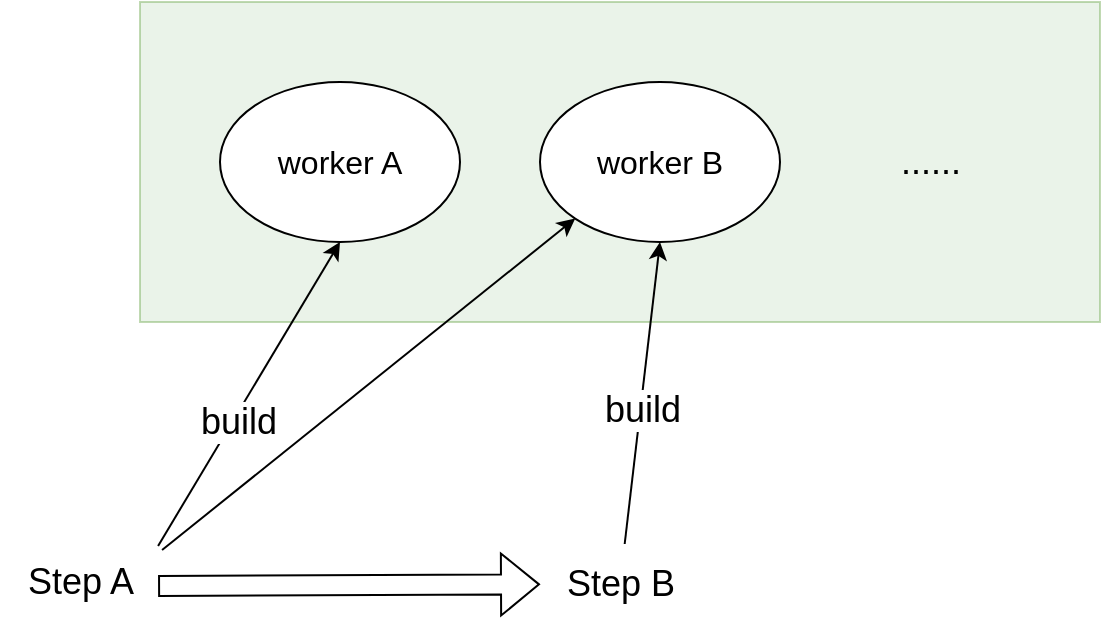<mxfile version="22.1.17" type="github">
  <diagram name="Page-1" id="IX7bTFeNPfnCQBi6kF2d">
    <mxGraphModel dx="1242" dy="859" grid="1" gridSize="10" guides="1" tooltips="1" connect="1" arrows="1" fold="1" page="1" pageScale="1" pageWidth="850" pageHeight="1100" math="0" shadow="0">
      <root>
        <mxCell id="0" />
        <mxCell id="1" parent="0" />
        <mxCell id="WicIVQo8cJHqDoPiG--3-4" value="" style="rounded=0;whiteSpace=wrap;html=1;fillColor=#d5e8d4;opacity=50;strokeWidth=1;strokeColor=#82b366;" vertex="1" parent="1">
          <mxGeometry x="120" y="40" width="480" height="160" as="geometry" />
        </mxCell>
        <mxCell id="WicIVQo8cJHqDoPiG--3-5" value="&lt;font style=&quot;font-size: 16px;&quot;&gt;worker A&lt;/font&gt;" style="ellipse;whiteSpace=wrap;html=1;" vertex="1" parent="1">
          <mxGeometry x="160" y="80" width="120" height="80" as="geometry" />
        </mxCell>
        <mxCell id="WicIVQo8cJHqDoPiG--3-6" value="&lt;font style=&quot;font-size: 16px;&quot;&gt;worker B&lt;/font&gt;" style="ellipse;whiteSpace=wrap;html=1;" vertex="1" parent="1">
          <mxGeometry x="320" y="80" width="120" height="80" as="geometry" />
        </mxCell>
        <mxCell id="WicIVQo8cJHqDoPiG--3-8" value="&lt;font style=&quot;font-size: 18px;&quot;&gt;......&lt;/font&gt;" style="text;html=1;align=center;verticalAlign=middle;resizable=0;points=[];autosize=1;strokeColor=none;fillColor=none;" vertex="1" parent="1">
          <mxGeometry x="490" y="100" width="50" height="40" as="geometry" />
        </mxCell>
        <mxCell id="WicIVQo8cJHqDoPiG--3-9" value="&lt;font style=&quot;font-size: 18px;&quot;&gt;Step A&lt;br&gt;&lt;/font&gt;" style="text;html=1;align=center;verticalAlign=middle;resizable=0;points=[];autosize=1;strokeColor=none;fillColor=none;" vertex="1" parent="1">
          <mxGeometry x="50" y="310" width="80" height="40" as="geometry" />
        </mxCell>
        <mxCell id="WicIVQo8cJHqDoPiG--3-10" value="&lt;font style=&quot;font-size: 18px;&quot;&gt;Step B&lt;br&gt;&lt;/font&gt;" style="text;html=1;align=center;verticalAlign=middle;resizable=0;points=[];autosize=1;strokeColor=none;fillColor=none;" vertex="1" parent="1">
          <mxGeometry x="320" y="311" width="80" height="40" as="geometry" />
        </mxCell>
        <mxCell id="WicIVQo8cJHqDoPiG--3-12" value="" style="endArrow=classic;html=1;rounded=0;entryX=0.5;entryY=1;entryDx=0;entryDy=0;exitX=0.988;exitY=0.05;exitDx=0;exitDy=0;exitPerimeter=0;" edge="1" parent="1" source="WicIVQo8cJHqDoPiG--3-9" target="WicIVQo8cJHqDoPiG--3-5">
          <mxGeometry width="50" height="50" relative="1" as="geometry">
            <mxPoint x="400" y="470" as="sourcePoint" />
            <mxPoint x="450" y="420" as="targetPoint" />
          </mxGeometry>
        </mxCell>
        <mxCell id="WicIVQo8cJHqDoPiG--3-15" value="&lt;font style=&quot;font-size: 18px;&quot;&gt;build&lt;/font&gt;" style="edgeLabel;html=1;align=center;verticalAlign=middle;resizable=0;points=[];" vertex="1" connectable="0" parent="WicIVQo8cJHqDoPiG--3-12">
          <mxGeometry x="-0.168" y="-2" relative="1" as="geometry">
            <mxPoint as="offset" />
          </mxGeometry>
        </mxCell>
        <mxCell id="WicIVQo8cJHqDoPiG--3-13" value="" style="endArrow=classic;html=1;rounded=0;entryX=0.5;entryY=1;entryDx=0;entryDy=0;" edge="1" parent="1" source="WicIVQo8cJHqDoPiG--3-10" target="WicIVQo8cJHqDoPiG--3-6">
          <mxGeometry width="50" height="50" relative="1" as="geometry">
            <mxPoint x="400" y="470" as="sourcePoint" />
            <mxPoint x="450" y="420" as="targetPoint" />
          </mxGeometry>
        </mxCell>
        <mxCell id="WicIVQo8cJHqDoPiG--3-16" value="&lt;div style=&quot;font-size: 12px;&quot;&gt;&lt;font style=&quot;font-size: 18px;&quot;&gt;build&lt;/font&gt;&lt;/div&gt;" style="edgeLabel;html=1;align=center;verticalAlign=middle;resizable=0;points=[];" vertex="1" connectable="0" parent="WicIVQo8cJHqDoPiG--3-13">
          <mxGeometry x="-0.106" y="-1" relative="1" as="geometry">
            <mxPoint as="offset" />
          </mxGeometry>
        </mxCell>
        <mxCell id="WicIVQo8cJHqDoPiG--3-17" value="" style="shape=flexArrow;endArrow=classic;html=1;rounded=0;exitX=0.988;exitY=0.55;exitDx=0;exitDy=0;exitPerimeter=0;" edge="1" parent="1" source="WicIVQo8cJHqDoPiG--3-9" target="WicIVQo8cJHqDoPiG--3-10">
          <mxGeometry width="50" height="50" relative="1" as="geometry">
            <mxPoint x="140" y="330" as="sourcePoint" />
            <mxPoint x="333" y="335" as="targetPoint" />
          </mxGeometry>
        </mxCell>
        <mxCell id="WicIVQo8cJHqDoPiG--3-18" value="" style="endArrow=classic;html=1;rounded=0;entryX=0;entryY=1;entryDx=0;entryDy=0;exitX=1.013;exitY=0.1;exitDx=0;exitDy=0;exitPerimeter=0;" edge="1" parent="1" source="WicIVQo8cJHqDoPiG--3-9" target="WicIVQo8cJHqDoPiG--3-6">
          <mxGeometry width="50" height="50" relative="1" as="geometry">
            <mxPoint x="400" y="470" as="sourcePoint" />
            <mxPoint x="450" y="420" as="targetPoint" />
          </mxGeometry>
        </mxCell>
      </root>
    </mxGraphModel>
  </diagram>
</mxfile>
